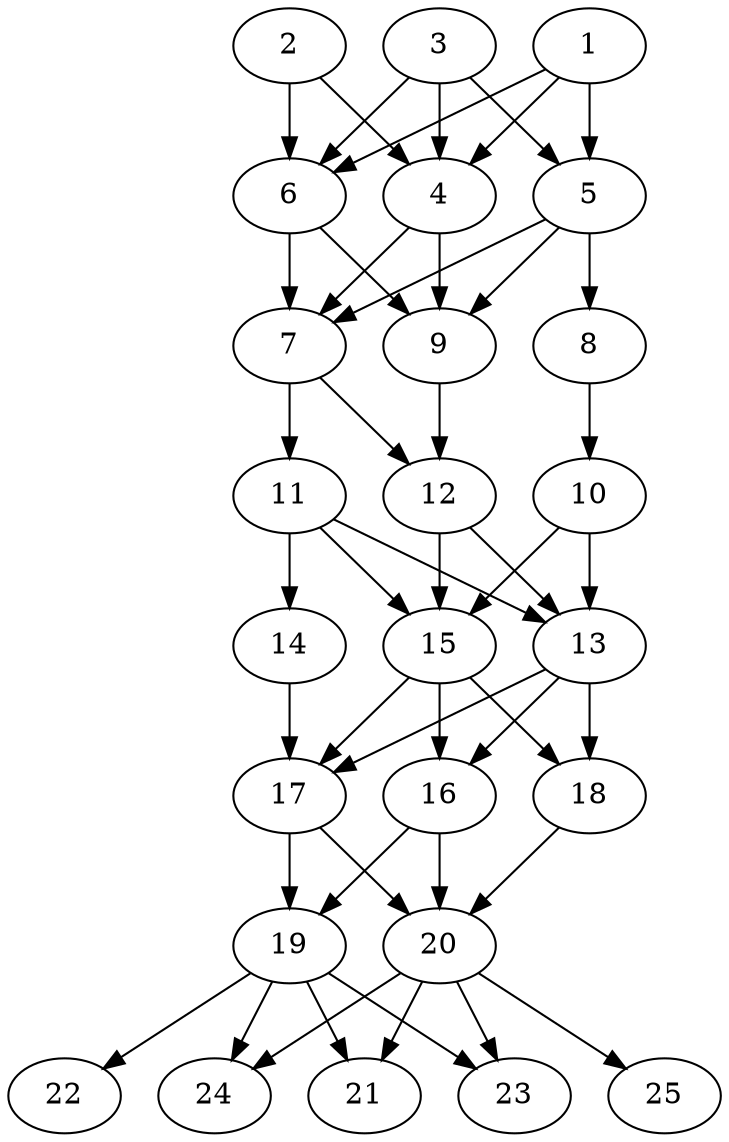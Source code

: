 // DAG automatically generated by daggen at Thu Oct  3 14:00:40 2019
// ./daggen --dot -n 25 --ccr 0.3 --fat 0.5 --regular 0.5 --density 0.9 --mindata 5242880 --maxdata 52428800 
digraph G {
  1 [size="69905067", alpha="0.06", expect_size="20971520"] 
  1 -> 4 [size ="20971520"]
  1 -> 5 [size ="20971520"]
  1 -> 6 [size ="20971520"]
  2 [size="72912213", alpha="0.06", expect_size="21873664"] 
  2 -> 4 [size ="21873664"]
  2 -> 6 [size ="21873664"]
  3 [size="34000213", alpha="0.10", expect_size="10200064"] 
  3 -> 4 [size ="10200064"]
  3 -> 5 [size ="10200064"]
  3 -> 6 [size ="10200064"]
  4 [size="149599573", alpha="0.12", expect_size="44879872"] 
  4 -> 7 [size ="44879872"]
  4 -> 9 [size ="44879872"]
  5 [size="120511147", alpha="0.13", expect_size="36153344"] 
  5 -> 7 [size ="36153344"]
  5 -> 8 [size ="36153344"]
  5 -> 9 [size ="36153344"]
  6 [size="160392533", alpha="0.20", expect_size="48117760"] 
  6 -> 7 [size ="48117760"]
  6 -> 9 [size ="48117760"]
  7 [size="159040853", alpha="0.08", expect_size="47712256"] 
  7 -> 11 [size ="47712256"]
  7 -> 12 [size ="47712256"]
  8 [size="37287253", alpha="0.16", expect_size="11186176"] 
  8 -> 10 [size ="11186176"]
  9 [size="106243413", alpha="0.05", expect_size="31873024"] 
  9 -> 12 [size ="31873024"]
  10 [size="21183147", alpha="0.10", expect_size="6354944"] 
  10 -> 13 [size ="6354944"]
  10 -> 15 [size ="6354944"]
  11 [size="162071893", alpha="0.12", expect_size="48621568"] 
  11 -> 13 [size ="48621568"]
  11 -> 14 [size ="48621568"]
  11 -> 15 [size ="48621568"]
  12 [size="54446080", alpha="0.02", expect_size="16333824"] 
  12 -> 13 [size ="16333824"]
  12 -> 15 [size ="16333824"]
  13 [size="101205333", alpha="0.01", expect_size="30361600"] 
  13 -> 16 [size ="30361600"]
  13 -> 17 [size ="30361600"]
  13 -> 18 [size ="30361600"]
  14 [size="25603413", alpha="0.05", expect_size="7681024"] 
  14 -> 17 [size ="7681024"]
  15 [size="116722347", alpha="0.14", expect_size="35016704"] 
  15 -> 16 [size ="35016704"]
  15 -> 17 [size ="35016704"]
  15 -> 18 [size ="35016704"]
  16 [size="59842560", alpha="0.01", expect_size="17952768"] 
  16 -> 19 [size ="17952768"]
  16 -> 20 [size ="17952768"]
  17 [size="59811840", alpha="0.12", expect_size="17943552"] 
  17 -> 19 [size ="17943552"]
  17 -> 20 [size ="17943552"]
  18 [size="120173227", alpha="0.18", expect_size="36051968"] 
  18 -> 20 [size ="36051968"]
  19 [size="87521280", alpha="0.09", expect_size="26256384"] 
  19 -> 21 [size ="26256384"]
  19 -> 22 [size ="26256384"]
  19 -> 23 [size ="26256384"]
  19 -> 24 [size ="26256384"]
  20 [size="129505280", alpha="0.07", expect_size="38851584"] 
  20 -> 21 [size ="38851584"]
  20 -> 23 [size ="38851584"]
  20 -> 24 [size ="38851584"]
  20 -> 25 [size ="38851584"]
  21 [size="53527893", alpha="0.11", expect_size="16058368"] 
  22 [size="144759467", alpha="0.02", expect_size="43427840"] 
  23 [size="159272960", alpha="0.15", expect_size="47781888"] 
  24 [size="169314987", alpha="0.06", expect_size="50794496"] 
  25 [size="51155627", alpha="0.09", expect_size="15346688"] 
}
